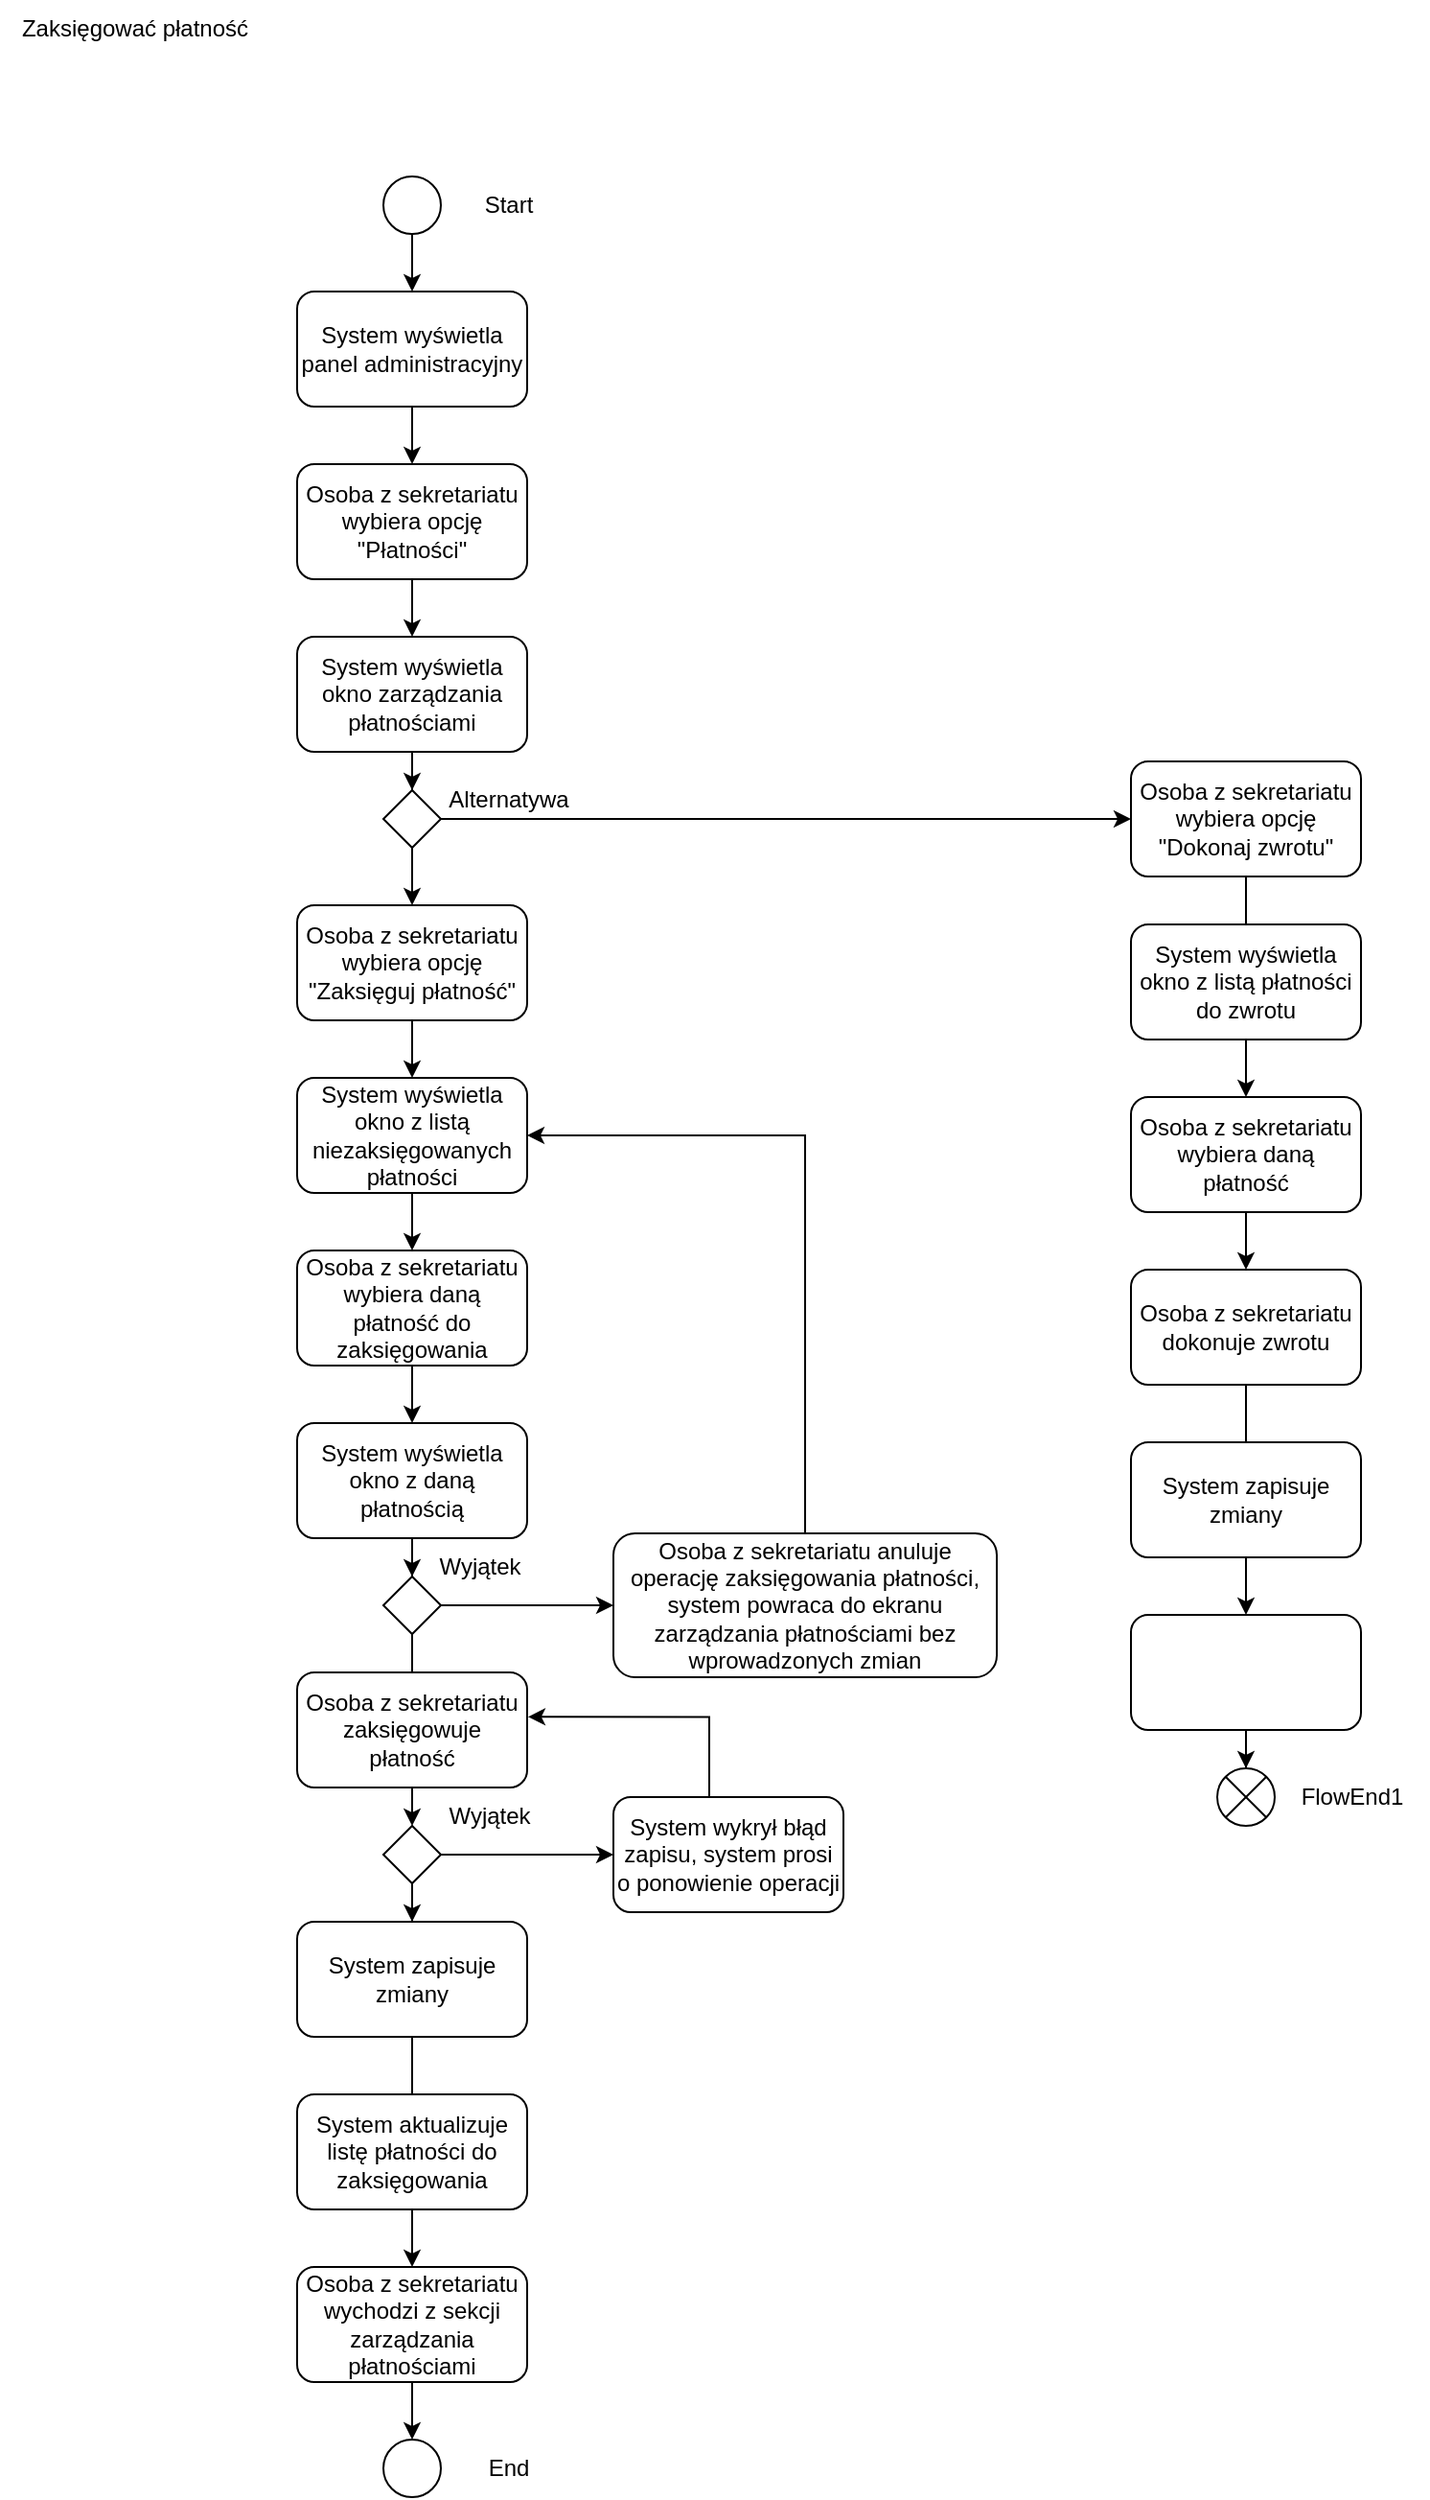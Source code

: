 <mxfile version="24.4.9" type="device">
  <diagram name="Strona-1" id="JdA6m_KE349dQvvtDWIJ">
    <mxGraphModel dx="1500" dy="933" grid="1" gridSize="10" guides="1" tooltips="1" connect="1" arrows="1" fold="1" page="1" pageScale="1" pageWidth="827" pageHeight="1169" math="0" shadow="0">
      <root>
        <mxCell id="0" />
        <mxCell id="1" parent="0" />
        <mxCell id="fjyIJFy8S1w0gqEZsNdI-1" value="Zaksięgować płatność" style="text;html=1;align=center;verticalAlign=middle;resizable=0;points=[];autosize=1;strokeColor=none;fillColor=none;" vertex="1" parent="1">
          <mxGeometry x="10" y="98" width="140" height="30" as="geometry" />
        </mxCell>
        <mxCell id="fjyIJFy8S1w0gqEZsNdI-7" value="" style="edgeStyle=orthogonalEdgeStyle;rounded=0;orthogonalLoop=1;jettySize=auto;html=1;" edge="1" parent="1" source="fjyIJFy8S1w0gqEZsNdI-2" target="fjyIJFy8S1w0gqEZsNdI-4">
          <mxGeometry relative="1" as="geometry" />
        </mxCell>
        <mxCell id="fjyIJFy8S1w0gqEZsNdI-2" value="" style="ellipse;whiteSpace=wrap;html=1;aspect=fixed;" vertex="1" parent="1">
          <mxGeometry x="210" y="190" width="30" height="30" as="geometry" />
        </mxCell>
        <mxCell id="fjyIJFy8S1w0gqEZsNdI-3" value="Start" style="text;html=1;align=center;verticalAlign=middle;resizable=0;points=[];autosize=1;strokeColor=none;fillColor=none;" vertex="1" parent="1">
          <mxGeometry x="250" y="190" width="50" height="30" as="geometry" />
        </mxCell>
        <mxCell id="fjyIJFy8S1w0gqEZsNdI-8" value="" style="edgeStyle=orthogonalEdgeStyle;rounded=0;orthogonalLoop=1;jettySize=auto;html=1;" edge="1" parent="1" source="fjyIJFy8S1w0gqEZsNdI-4" target="fjyIJFy8S1w0gqEZsNdI-5">
          <mxGeometry relative="1" as="geometry" />
        </mxCell>
        <mxCell id="fjyIJFy8S1w0gqEZsNdI-4" value="System wyświetla panel administracyjny" style="rounded=1;whiteSpace=wrap;html=1;" vertex="1" parent="1">
          <mxGeometry x="165" y="250" width="120" height="60" as="geometry" />
        </mxCell>
        <mxCell id="fjyIJFy8S1w0gqEZsNdI-9" value="" style="edgeStyle=orthogonalEdgeStyle;rounded=0;orthogonalLoop=1;jettySize=auto;html=1;" edge="1" parent="1" source="fjyIJFy8S1w0gqEZsNdI-5" target="fjyIJFy8S1w0gqEZsNdI-6">
          <mxGeometry relative="1" as="geometry" />
        </mxCell>
        <mxCell id="fjyIJFy8S1w0gqEZsNdI-5" value="Osoba z sekretariatu wybiera opcję &quot;Płatności&quot;" style="rounded=1;whiteSpace=wrap;html=1;" vertex="1" parent="1">
          <mxGeometry x="165" y="340" width="120" height="60" as="geometry" />
        </mxCell>
        <mxCell id="fjyIJFy8S1w0gqEZsNdI-11" value="" style="edgeStyle=orthogonalEdgeStyle;rounded=0;orthogonalLoop=1;jettySize=auto;html=1;" edge="1" parent="1" source="fjyIJFy8S1w0gqEZsNdI-6" target="fjyIJFy8S1w0gqEZsNdI-10">
          <mxGeometry relative="1" as="geometry" />
        </mxCell>
        <mxCell id="fjyIJFy8S1w0gqEZsNdI-6" value="System wyświetla okno zarządzania płatnościami" style="rounded=1;whiteSpace=wrap;html=1;" vertex="1" parent="1">
          <mxGeometry x="165" y="430" width="120" height="60" as="geometry" />
        </mxCell>
        <mxCell id="fjyIJFy8S1w0gqEZsNdI-14" value="" style="edgeStyle=orthogonalEdgeStyle;rounded=0;orthogonalLoop=1;jettySize=auto;html=1;" edge="1" parent="1" source="fjyIJFy8S1w0gqEZsNdI-10" target="fjyIJFy8S1w0gqEZsNdI-13">
          <mxGeometry relative="1" as="geometry" />
        </mxCell>
        <mxCell id="fjyIJFy8S1w0gqEZsNdI-46" style="edgeStyle=orthogonalEdgeStyle;rounded=0;orthogonalLoop=1;jettySize=auto;html=1;entryX=0;entryY=0.5;entryDx=0;entryDy=0;" edge="1" parent="1" source="fjyIJFy8S1w0gqEZsNdI-10" target="fjyIJFy8S1w0gqEZsNdI-45">
          <mxGeometry relative="1" as="geometry" />
        </mxCell>
        <mxCell id="fjyIJFy8S1w0gqEZsNdI-10" value="" style="rhombus;whiteSpace=wrap;html=1;" vertex="1" parent="1">
          <mxGeometry x="210" y="510" width="30" height="30" as="geometry" />
        </mxCell>
        <mxCell id="fjyIJFy8S1w0gqEZsNdI-12" value="Alternatywa" style="text;html=1;align=center;verticalAlign=middle;resizable=0;points=[];autosize=1;strokeColor=none;fillColor=none;" vertex="1" parent="1">
          <mxGeometry x="230" y="500" width="90" height="30" as="geometry" />
        </mxCell>
        <mxCell id="fjyIJFy8S1w0gqEZsNdI-18" value="" style="edgeStyle=orthogonalEdgeStyle;rounded=0;orthogonalLoop=1;jettySize=auto;html=1;" edge="1" parent="1" source="fjyIJFy8S1w0gqEZsNdI-13" target="fjyIJFy8S1w0gqEZsNdI-15">
          <mxGeometry relative="1" as="geometry" />
        </mxCell>
        <mxCell id="fjyIJFy8S1w0gqEZsNdI-13" value="Osoba z sekretariatu wybiera opcję &quot;Zaksięguj płatność&quot;" style="rounded=1;whiteSpace=wrap;html=1;" vertex="1" parent="1">
          <mxGeometry x="165" y="570" width="120" height="60" as="geometry" />
        </mxCell>
        <mxCell id="fjyIJFy8S1w0gqEZsNdI-19" value="" style="edgeStyle=orthogonalEdgeStyle;rounded=0;orthogonalLoop=1;jettySize=auto;html=1;" edge="1" parent="1" source="fjyIJFy8S1w0gqEZsNdI-15" target="fjyIJFy8S1w0gqEZsNdI-17">
          <mxGeometry relative="1" as="geometry" />
        </mxCell>
        <mxCell id="fjyIJFy8S1w0gqEZsNdI-15" value="System wyświetla okno z listą niezaksięgowanych płatności" style="rounded=1;whiteSpace=wrap;html=1;" vertex="1" parent="1">
          <mxGeometry x="165" y="660" width="120" height="60" as="geometry" />
        </mxCell>
        <mxCell id="fjyIJFy8S1w0gqEZsNdI-22" value="" style="edgeStyle=orthogonalEdgeStyle;rounded=0;orthogonalLoop=1;jettySize=auto;html=1;" edge="1" parent="1" source="fjyIJFy8S1w0gqEZsNdI-16" target="fjyIJFy8S1w0gqEZsNdI-21">
          <mxGeometry relative="1" as="geometry" />
        </mxCell>
        <mxCell id="fjyIJFy8S1w0gqEZsNdI-16" value="System wyświetla okno z daną płatnością" style="rounded=1;whiteSpace=wrap;html=1;" vertex="1" parent="1">
          <mxGeometry x="165" y="840" width="120" height="60" as="geometry" />
        </mxCell>
        <mxCell id="fjyIJFy8S1w0gqEZsNdI-20" value="" style="edgeStyle=orthogonalEdgeStyle;rounded=0;orthogonalLoop=1;jettySize=auto;html=1;" edge="1" parent="1" source="fjyIJFy8S1w0gqEZsNdI-17" target="fjyIJFy8S1w0gqEZsNdI-16">
          <mxGeometry relative="1" as="geometry" />
        </mxCell>
        <mxCell id="fjyIJFy8S1w0gqEZsNdI-17" value="Osoba z sekretariatu wybiera daną płatność do zaksięgowania" style="rounded=1;whiteSpace=wrap;html=1;" vertex="1" parent="1">
          <mxGeometry x="165" y="750" width="120" height="60" as="geometry" />
        </mxCell>
        <mxCell id="fjyIJFy8S1w0gqEZsNdI-25" value="" style="edgeStyle=orthogonalEdgeStyle;rounded=0;orthogonalLoop=1;jettySize=auto;html=1;" edge="1" parent="1" source="fjyIJFy8S1w0gqEZsNdI-21" target="fjyIJFy8S1w0gqEZsNdI-24">
          <mxGeometry relative="1" as="geometry" />
        </mxCell>
        <mxCell id="fjyIJFy8S1w0gqEZsNdI-42" style="edgeStyle=orthogonalEdgeStyle;rounded=0;orthogonalLoop=1;jettySize=auto;html=1;" edge="1" parent="1" source="fjyIJFy8S1w0gqEZsNdI-21" target="fjyIJFy8S1w0gqEZsNdI-41">
          <mxGeometry relative="1" as="geometry" />
        </mxCell>
        <mxCell id="fjyIJFy8S1w0gqEZsNdI-21" value="" style="rhombus;whiteSpace=wrap;html=1;" vertex="1" parent="1">
          <mxGeometry x="210" y="920" width="30" height="30" as="geometry" />
        </mxCell>
        <mxCell id="fjyIJFy8S1w0gqEZsNdI-23" value="Osoba z sekretariatu zaksięgowuje płatność" style="rounded=1;whiteSpace=wrap;html=1;" vertex="1" parent="1">
          <mxGeometry x="165" y="970" width="120" height="60" as="geometry" />
        </mxCell>
        <mxCell id="fjyIJFy8S1w0gqEZsNdI-29" value="" style="edgeStyle=orthogonalEdgeStyle;rounded=0;orthogonalLoop=1;jettySize=auto;html=1;" edge="1" parent="1" source="fjyIJFy8S1w0gqEZsNdI-24" target="fjyIJFy8S1w0gqEZsNdI-28">
          <mxGeometry relative="1" as="geometry" />
        </mxCell>
        <mxCell id="fjyIJFy8S1w0gqEZsNdI-37" value="" style="edgeStyle=orthogonalEdgeStyle;rounded=0;orthogonalLoop=1;jettySize=auto;html=1;" edge="1" parent="1" source="fjyIJFy8S1w0gqEZsNdI-24" target="fjyIJFy8S1w0gqEZsNdI-36">
          <mxGeometry relative="1" as="geometry" />
        </mxCell>
        <mxCell id="fjyIJFy8S1w0gqEZsNdI-24" value="" style="rhombus;whiteSpace=wrap;html=1;" vertex="1" parent="1">
          <mxGeometry x="210" y="1050" width="30" height="30" as="geometry" />
        </mxCell>
        <mxCell id="fjyIJFy8S1w0gqEZsNdI-26" value="Wyjątek" style="text;html=1;align=center;verticalAlign=middle;resizable=0;points=[];autosize=1;strokeColor=none;fillColor=none;" vertex="1" parent="1">
          <mxGeometry x="225" y="900" width="70" height="30" as="geometry" />
        </mxCell>
        <mxCell id="fjyIJFy8S1w0gqEZsNdI-27" value="Wyjątek" style="text;html=1;align=center;verticalAlign=middle;resizable=0;points=[];autosize=1;strokeColor=none;fillColor=none;" vertex="1" parent="1">
          <mxGeometry x="230" y="1030" width="70" height="30" as="geometry" />
        </mxCell>
        <mxCell id="fjyIJFy8S1w0gqEZsNdI-32" value="" style="edgeStyle=orthogonalEdgeStyle;rounded=0;orthogonalLoop=1;jettySize=auto;html=1;" edge="1" parent="1" source="fjyIJFy8S1w0gqEZsNdI-28" target="fjyIJFy8S1w0gqEZsNdI-31">
          <mxGeometry relative="1" as="geometry" />
        </mxCell>
        <mxCell id="fjyIJFy8S1w0gqEZsNdI-28" value="System zapisuje zmiany" style="rounded=1;whiteSpace=wrap;html=1;" vertex="1" parent="1">
          <mxGeometry x="165" y="1100" width="120" height="60" as="geometry" />
        </mxCell>
        <mxCell id="fjyIJFy8S1w0gqEZsNdI-30" value="System aktualizuje listę płatności do zaksięgowania" style="rounded=1;whiteSpace=wrap;html=1;" vertex="1" parent="1">
          <mxGeometry x="165" y="1190" width="120" height="60" as="geometry" />
        </mxCell>
        <mxCell id="fjyIJFy8S1w0gqEZsNdI-34" value="" style="edgeStyle=orthogonalEdgeStyle;rounded=0;orthogonalLoop=1;jettySize=auto;html=1;" edge="1" parent="1" source="fjyIJFy8S1w0gqEZsNdI-31" target="fjyIJFy8S1w0gqEZsNdI-33">
          <mxGeometry relative="1" as="geometry" />
        </mxCell>
        <mxCell id="fjyIJFy8S1w0gqEZsNdI-31" value="Osoba z sekretariatu wychodzi z sekcji zarządzania płatnościami" style="rounded=1;whiteSpace=wrap;html=1;" vertex="1" parent="1">
          <mxGeometry x="165" y="1280" width="120" height="60" as="geometry" />
        </mxCell>
        <mxCell id="fjyIJFy8S1w0gqEZsNdI-33" value="" style="ellipse;whiteSpace=wrap;html=1;aspect=fixed;" vertex="1" parent="1">
          <mxGeometry x="210" y="1370" width="30" height="30" as="geometry" />
        </mxCell>
        <mxCell id="fjyIJFy8S1w0gqEZsNdI-35" value="End" style="text;html=1;align=center;verticalAlign=middle;resizable=0;points=[];autosize=1;strokeColor=none;fillColor=none;" vertex="1" parent="1">
          <mxGeometry x="255" y="1370" width="40" height="30" as="geometry" />
        </mxCell>
        <mxCell id="fjyIJFy8S1w0gqEZsNdI-36" value="System wykrył błąd zapisu, system prosi o ponowienie operacji" style="rounded=1;whiteSpace=wrap;html=1;" vertex="1" parent="1">
          <mxGeometry x="330" y="1035" width="120" height="60" as="geometry" />
        </mxCell>
        <mxCell id="fjyIJFy8S1w0gqEZsNdI-40" style="edgeStyle=orthogonalEdgeStyle;rounded=0;orthogonalLoop=1;jettySize=auto;html=1;entryX=1.004;entryY=0.386;entryDx=0;entryDy=0;entryPerimeter=0;" edge="1" parent="1" source="fjyIJFy8S1w0gqEZsNdI-36" target="fjyIJFy8S1w0gqEZsNdI-23">
          <mxGeometry relative="1" as="geometry">
            <Array as="points">
              <mxPoint x="380" y="993" />
            </Array>
          </mxGeometry>
        </mxCell>
        <mxCell id="fjyIJFy8S1w0gqEZsNdI-44" style="edgeStyle=orthogonalEdgeStyle;rounded=0;orthogonalLoop=1;jettySize=auto;html=1;entryX=1;entryY=0.5;entryDx=0;entryDy=0;" edge="1" parent="1" source="fjyIJFy8S1w0gqEZsNdI-41" target="fjyIJFy8S1w0gqEZsNdI-15">
          <mxGeometry relative="1" as="geometry">
            <Array as="points">
              <mxPoint x="430" y="690" />
            </Array>
          </mxGeometry>
        </mxCell>
        <mxCell id="fjyIJFy8S1w0gqEZsNdI-41" value="Osoba z sekretariatu anuluje operację zaksięgowania płatności, system powraca do ekranu zarządzania płatnościami bez wprowadzonych zmian" style="rounded=1;whiteSpace=wrap;html=1;" vertex="1" parent="1">
          <mxGeometry x="330" y="897.5" width="200" height="75" as="geometry" />
        </mxCell>
        <mxCell id="fjyIJFy8S1w0gqEZsNdI-53" value="" style="edgeStyle=orthogonalEdgeStyle;rounded=0;orthogonalLoop=1;jettySize=auto;html=1;" edge="1" parent="1" source="fjyIJFy8S1w0gqEZsNdI-45" target="fjyIJFy8S1w0gqEZsNdI-51">
          <mxGeometry relative="1" as="geometry" />
        </mxCell>
        <mxCell id="fjyIJFy8S1w0gqEZsNdI-45" value="Osoba z sekretariatu wybiera opcję &quot;Dokonaj zwrotu&quot;" style="rounded=1;whiteSpace=wrap;html=1;" vertex="1" parent="1">
          <mxGeometry x="600" y="495" width="120" height="60" as="geometry" />
        </mxCell>
        <mxCell id="fjyIJFy8S1w0gqEZsNdI-47" value="System wyświetla okno z listą płatności do zwrotu" style="rounded=1;whiteSpace=wrap;html=1;" vertex="1" parent="1">
          <mxGeometry x="600" y="580" width="120" height="60" as="geometry" />
        </mxCell>
        <mxCell id="fjyIJFy8S1w0gqEZsNdI-56" value="" style="edgeStyle=orthogonalEdgeStyle;rounded=0;orthogonalLoop=1;jettySize=auto;html=1;" edge="1" parent="1" source="fjyIJFy8S1w0gqEZsNdI-48" target="fjyIJFy8S1w0gqEZsNdI-50">
          <mxGeometry relative="1" as="geometry" />
        </mxCell>
        <mxCell id="fjyIJFy8S1w0gqEZsNdI-48" value="Osoba z sekretariatu dokonuje zwrotu" style="rounded=1;whiteSpace=wrap;html=1;" vertex="1" parent="1">
          <mxGeometry x="600" y="760" width="120" height="60" as="geometry" />
        </mxCell>
        <mxCell id="fjyIJFy8S1w0gqEZsNdI-49" value="System zapisuje zmiany" style="rounded=1;whiteSpace=wrap;html=1;" vertex="1" parent="1">
          <mxGeometry x="600" y="850" width="120" height="60" as="geometry" />
        </mxCell>
        <mxCell id="fjyIJFy8S1w0gqEZsNdI-58" value="" style="edgeStyle=orthogonalEdgeStyle;rounded=0;orthogonalLoop=1;jettySize=auto;html=1;" edge="1" parent="1" source="fjyIJFy8S1w0gqEZsNdI-50" target="fjyIJFy8S1w0gqEZsNdI-57">
          <mxGeometry relative="1" as="geometry" />
        </mxCell>
        <mxCell id="fjyIJFy8S1w0gqEZsNdI-50" value="" style="rounded=1;whiteSpace=wrap;html=1;" vertex="1" parent="1">
          <mxGeometry x="600" y="940" width="120" height="60" as="geometry" />
        </mxCell>
        <mxCell id="fjyIJFy8S1w0gqEZsNdI-55" style="edgeStyle=orthogonalEdgeStyle;rounded=0;orthogonalLoop=1;jettySize=auto;html=1;entryX=0.5;entryY=0;entryDx=0;entryDy=0;" edge="1" parent="1" source="fjyIJFy8S1w0gqEZsNdI-51" target="fjyIJFy8S1w0gqEZsNdI-48">
          <mxGeometry relative="1" as="geometry" />
        </mxCell>
        <mxCell id="fjyIJFy8S1w0gqEZsNdI-51" value="Osoba z sekretariatu wybiera daną płatność" style="rounded=1;whiteSpace=wrap;html=1;" vertex="1" parent="1">
          <mxGeometry x="600" y="670" width="120" height="60" as="geometry" />
        </mxCell>
        <mxCell id="fjyIJFy8S1w0gqEZsNdI-57" value="" style="shape=sumEllipse;perimeter=ellipsePerimeter;whiteSpace=wrap;html=1;backgroundOutline=1;" vertex="1" parent="1">
          <mxGeometry x="645" y="1020" width="30" height="30" as="geometry" />
        </mxCell>
        <mxCell id="fjyIJFy8S1w0gqEZsNdI-59" value="FlowEnd1" style="text;html=1;align=center;verticalAlign=middle;resizable=0;points=[];autosize=1;strokeColor=none;fillColor=none;" vertex="1" parent="1">
          <mxGeometry x="675" y="1020" width="80" height="30" as="geometry" />
        </mxCell>
      </root>
    </mxGraphModel>
  </diagram>
</mxfile>
